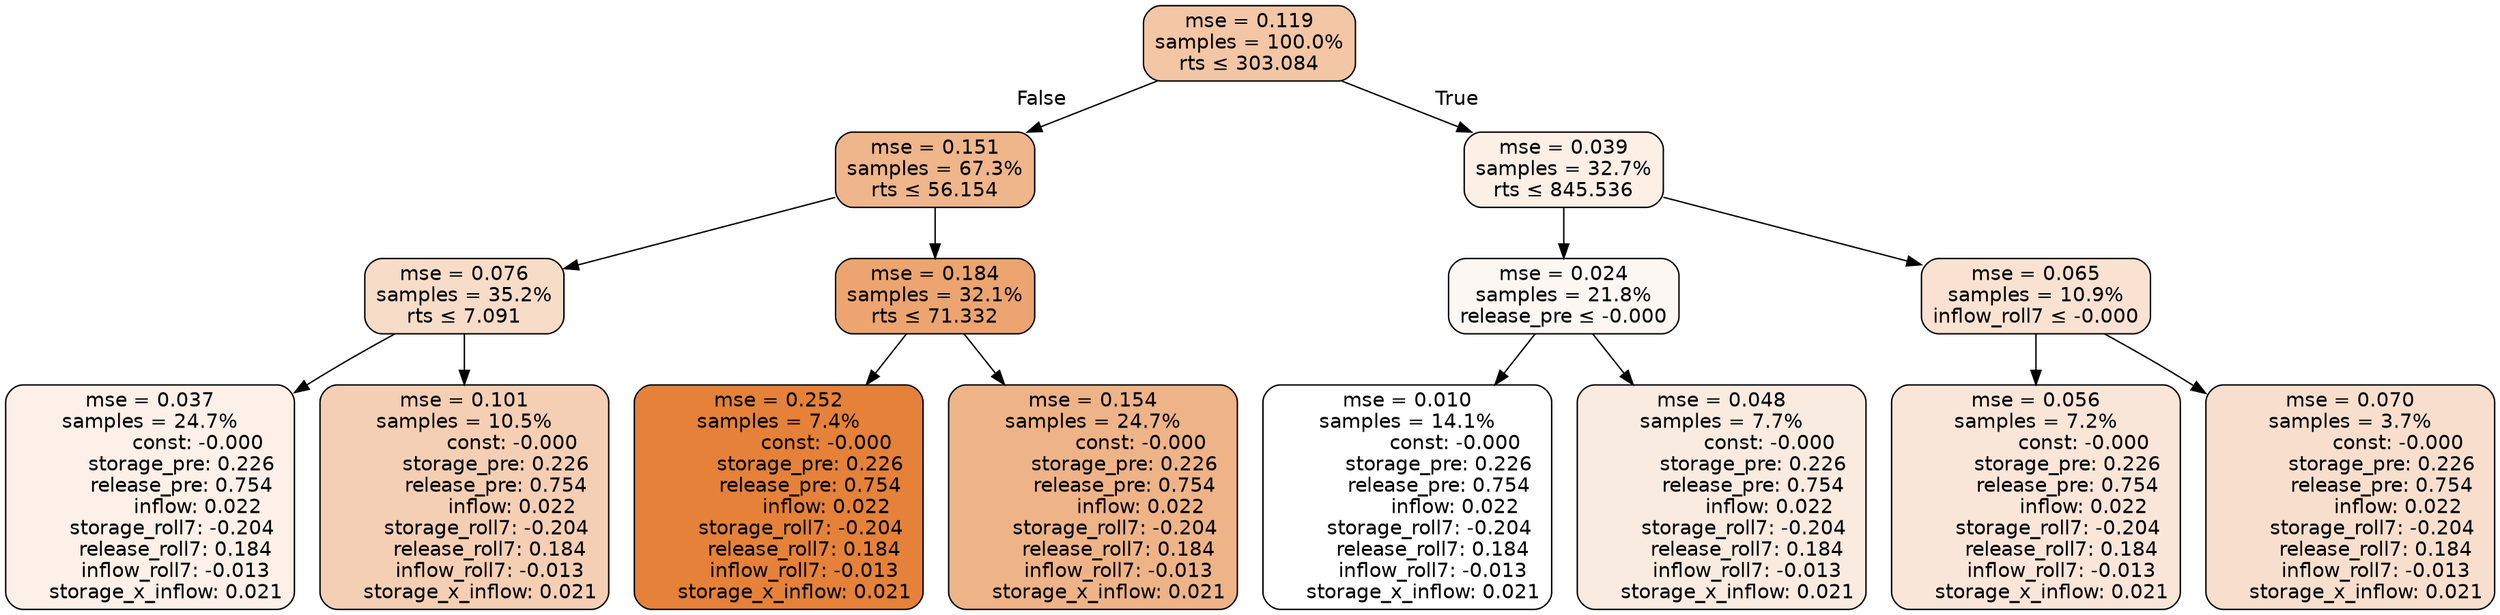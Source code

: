 digraph tree {
node [shape=rectangle, style="filled, rounded", color="black", fontname=helvetica] ;
edge [fontname=helvetica] ;
	"0" [label="mse = 0.119
samples = 100.0%
rts &le; 303.084", fillcolor="#f3c6a5"]
	"1" [label="mse = 0.151
samples = 67.3%
rts &le; 56.154", fillcolor="#efb58b"]
	"2" [label="mse = 0.076
samples = 35.2%
rts &le; 7.091", fillcolor="#f7dcc8"]
	"3" [label="mse = 0.037
samples = 24.7%
               const: -0.000
          storage_pre: 0.226
          release_pre: 0.754
               inflow: 0.022
       storage_roll7: -0.204
        release_roll7: 0.184
        inflow_roll7: -0.013
     storage_x_inflow: 0.021", fillcolor="#fcf0e8"]
	"4" [label="mse = 0.101
samples = 10.5%
               const: -0.000
          storage_pre: 0.226
          release_pre: 0.754
               inflow: 0.022
       storage_roll7: -0.204
        release_roll7: 0.184
        inflow_roll7: -0.013
     storage_x_inflow: 0.021", fillcolor="#f5cfb4"]
	"5" [label="mse = 0.184
samples = 32.1%
rts &le; 71.332", fillcolor="#eca470"]
	"6" [label="mse = 0.252
samples = 7.4%
               const: -0.000
          storage_pre: 0.226
          release_pre: 0.754
               inflow: 0.022
       storage_roll7: -0.204
        release_roll7: 0.184
        inflow_roll7: -0.013
     storage_x_inflow: 0.021", fillcolor="#e58139"]
	"7" [label="mse = 0.154
samples = 24.7%
               const: -0.000
          storage_pre: 0.226
          release_pre: 0.754
               inflow: 0.022
       storage_roll7: -0.204
        release_roll7: 0.184
        inflow_roll7: -0.013
     storage_x_inflow: 0.021", fillcolor="#efb388"]
	"8" [label="mse = 0.039
samples = 32.7%
rts &le; 845.536", fillcolor="#fbefe6"]
	"9" [label="mse = 0.024
samples = 21.8%
release_pre &le; -0.000", fillcolor="#fdf7f3"]
	"10" [label="mse = 0.010
samples = 14.1%
               const: -0.000
          storage_pre: 0.226
          release_pre: 0.754
               inflow: 0.022
       storage_roll7: -0.204
        release_roll7: 0.184
        inflow_roll7: -0.013
     storage_x_inflow: 0.021", fillcolor="#ffffff"]
	"11" [label="mse = 0.048
samples = 7.7%
               const: -0.000
          storage_pre: 0.226
          release_pre: 0.754
               inflow: 0.022
       storage_roll7: -0.204
        release_roll7: 0.184
        inflow_roll7: -0.013
     storage_x_inflow: 0.021", fillcolor="#faebe0"]
	"12" [label="mse = 0.065
samples = 10.9%
inflow_roll7 &le; -0.000", fillcolor="#f9e2d1"]
	"13" [label="mse = 0.056
samples = 7.2%
               const: -0.000
          storage_pre: 0.226
          release_pre: 0.754
               inflow: 0.022
       storage_roll7: -0.204
        release_roll7: 0.184
        inflow_roll7: -0.013
     storage_x_inflow: 0.021", fillcolor="#fae6d9"]
	"14" [label="mse = 0.070
samples = 3.7%
               const: -0.000
          storage_pre: 0.226
          release_pre: 0.754
               inflow: 0.022
       storage_roll7: -0.204
        release_roll7: 0.184
        inflow_roll7: -0.013
     storage_x_inflow: 0.021", fillcolor="#f8dfcd"]

	"0" -> "1" [labeldistance=2.5, labelangle=45, headlabel="False"]
	"1" -> "2"
	"2" -> "3"
	"2" -> "4"
	"1" -> "5"
	"5" -> "6"
	"5" -> "7"
	"0" -> "8" [labeldistance=2.5, labelangle=-45, headlabel="True"]
	"8" -> "9"
	"9" -> "10"
	"9" -> "11"
	"8" -> "12"
	"12" -> "13"
	"12" -> "14"
}